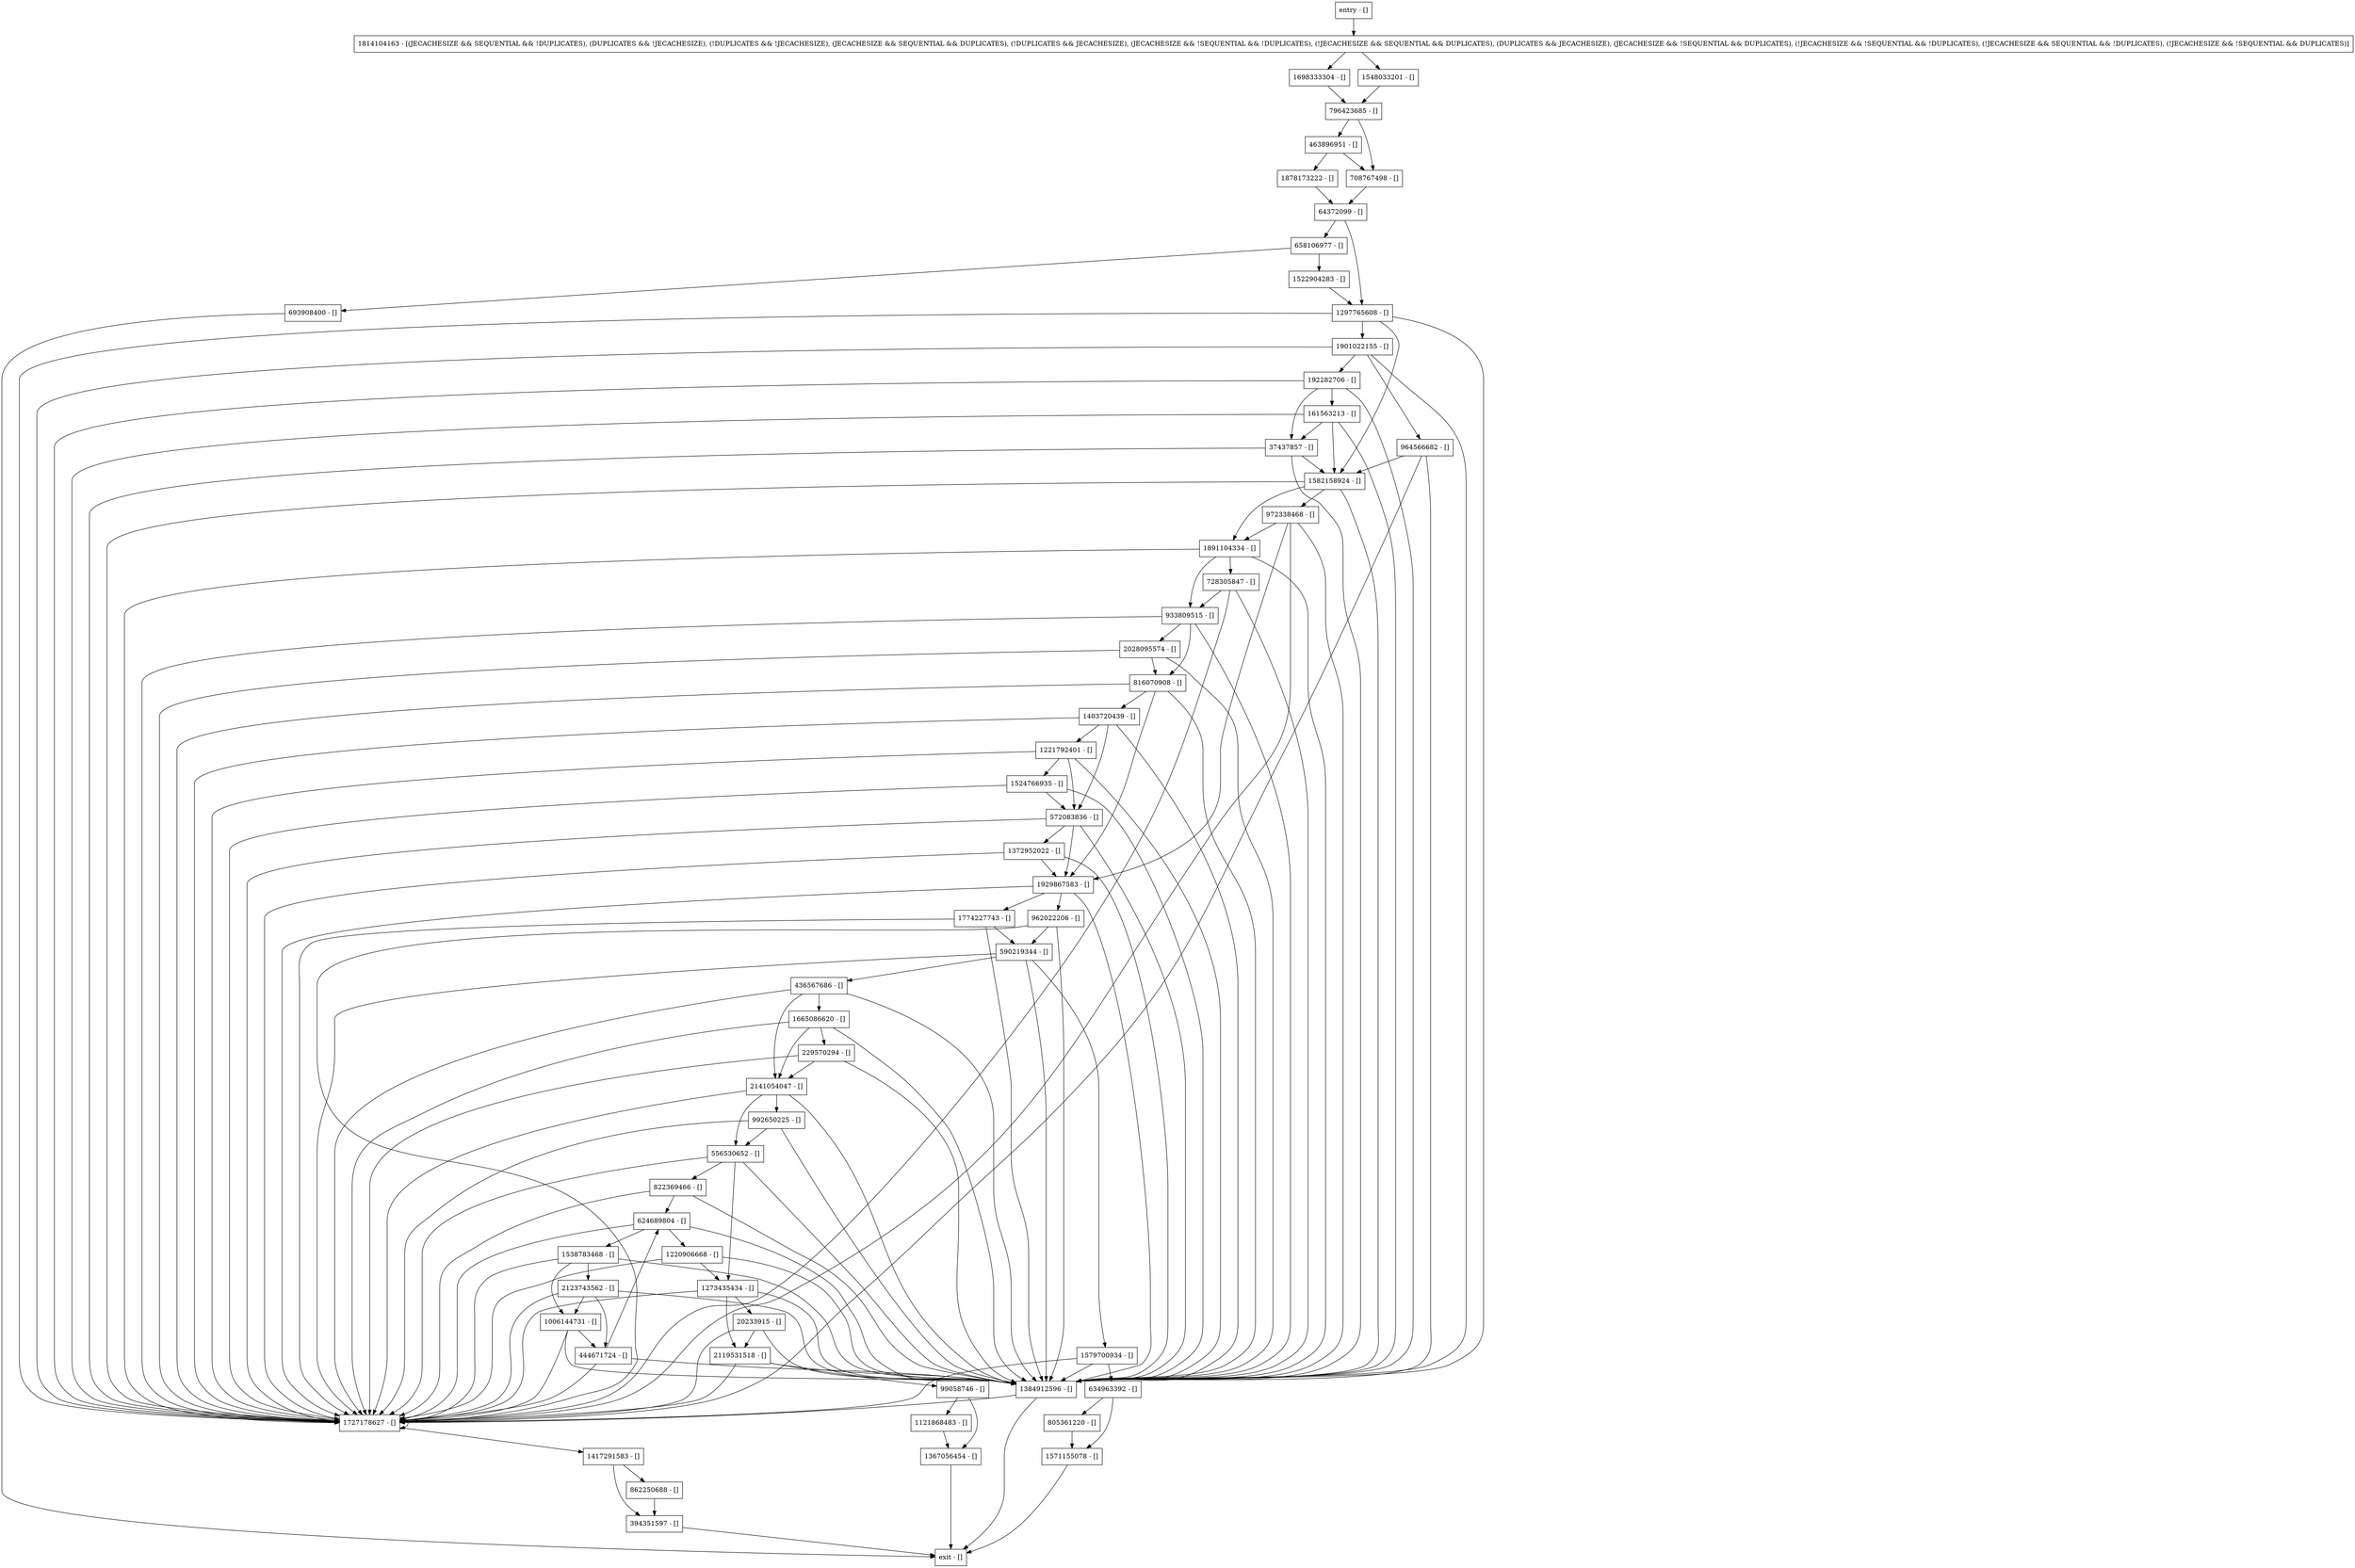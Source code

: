 digraph putNotify {
node [shape=record];
634963392 [label="634963392 - []"];
805361220 [label="805361220 - []"];
693908400 [label="693908400 - []"];
728305847 [label="728305847 - []"];
1384912596 [label="1384912596 - []"];
1571155078 [label="1571155078 - []"];
1665086620 [label="1665086620 - []"];
933809515 [label="933809515 - []"];
1403720439 [label="1403720439 - []"];
1367056454 [label="1367056454 - []"];
1372952022 [label="1372952022 - []"];
1814104163 [label="1814104163 - [(JECACHESIZE && SEQUENTIAL && !DUPLICATES), (DUPLICATES && !JECACHESIZE), (!DUPLICATES && !JECACHESIZE), (JECACHESIZE && SEQUENTIAL && DUPLICATES), (!DUPLICATES && JECACHESIZE), (JECACHESIZE && !SEQUENTIAL && !DUPLICATES), (!JECACHESIZE && SEQUENTIAL && DUPLICATES), (DUPLICATES && JECACHESIZE), (JECACHESIZE && !SEQUENTIAL && DUPLICATES), (!JECACHESIZE && !SEQUENTIAL && !DUPLICATES), (!JECACHESIZE && SEQUENTIAL && !DUPLICATES), (!JECACHESIZE && !SEQUENTIAL && DUPLICATES)]"];
624689804 [label="624689804 - []"];
394351597 [label="394351597 - []"];
2123743562 [label="2123743562 - []"];
1698333304 [label="1698333304 - []"];
2028095574 [label="2028095574 - []"];
161563213 [label="161563213 - []"];
2141054047 [label="2141054047 - []"];
1929867583 [label="1929867583 - []"];
entry [label="entry - []"];
exit [label="exit - []"];
99058746 [label="99058746 - []"];
1417291583 [label="1417291583 - []"];
1121868483 [label="1121868483 - []"];
436567686 [label="436567686 - []"];
1221792401 [label="1221792401 - []"];
796423685 [label="796423685 - []"];
962022206 [label="962022206 - []"];
1878173222 [label="1878173222 - []"];
1524766935 [label="1524766935 - []"];
1582158924 [label="1582158924 - []"];
964566682 [label="964566682 - []"];
37437857 [label="37437857 - []"];
229570294 [label="229570294 - []"];
1006144731 [label="1006144731 - []"];
20233915 [label="20233915 - []"];
1522904283 [label="1522904283 - []"];
816070908 [label="816070908 - []"];
658106977 [label="658106977 - []"];
463896951 [label="463896951 - []"];
1901022155 [label="1901022155 - []"];
1727178627 [label="1727178627 - []"];
992650225 [label="992650225 - []"];
1548033201 [label="1548033201 - []"];
64372099 [label="64372099 - []"];
192282706 [label="192282706 - []"];
1891104334 [label="1891104334 - []"];
708767498 [label="708767498 - []"];
1220906668 [label="1220906668 - []"];
1774227743 [label="1774227743 - []"];
1273435434 [label="1273435434 - []"];
822369466 [label="822369466 - []"];
2119531518 [label="2119531518 - []"];
1297765608 [label="1297765608 - []"];
444671724 [label="444671724 - []"];
972338468 [label="972338468 - []"];
1538783468 [label="1538783468 - []"];
572083836 [label="572083836 - []"];
556530652 [label="556530652 - []"];
1579700934 [label="1579700934 - []"];
590219344 [label="590219344 - []"];
862250688 [label="862250688 - []"];
entry;
exit;
634963392 -> 1571155078;
634963392 -> 805361220;
805361220 -> 1571155078;
693908400 -> exit;
728305847 -> 1384912596;
728305847 -> 933809515;
728305847 -> 1727178627;
1384912596 -> exit;
1384912596 -> 1727178627;
1571155078 -> exit;
1665086620 -> 229570294;
1665086620 -> 1384912596;
1665086620 -> 1727178627;
1665086620 -> 2141054047;
933809515 -> 1384912596;
933809515 -> 2028095574;
933809515 -> 1727178627;
933809515 -> 816070908;
1403720439 -> 1384912596;
1403720439 -> 1727178627;
1403720439 -> 572083836;
1403720439 -> 1221792401;
1367056454 -> exit;
1372952022 -> 1384912596;
1372952022 -> 1727178627;
1372952022 -> 1929867583;
1814104163 -> 1698333304;
1814104163 -> 1548033201;
624689804 -> 1384912596;
624689804 -> 1727178627;
624689804 -> 1538783468;
624689804 -> 1220906668;
394351597 -> exit;
2123743562 -> 1384912596;
2123743562 -> 444671724;
2123743562 -> 1006144731;
2123743562 -> 1727178627;
1698333304 -> 796423685;
2028095574 -> 1384912596;
2028095574 -> 1727178627;
2028095574 -> 816070908;
161563213 -> 1582158924;
161563213 -> 37437857;
161563213 -> 1384912596;
161563213 -> 1727178627;
2141054047 -> 1384912596;
2141054047 -> 1727178627;
2141054047 -> 992650225;
2141054047 -> 556530652;
1929867583 -> 1774227743;
1929867583 -> 1384912596;
1929867583 -> 1727178627;
1929867583 -> 962022206;
entry -> 1814104163;
99058746 -> 1121868483;
99058746 -> 1367056454;
1417291583 -> 394351597;
1417291583 -> 862250688;
1121868483 -> 1367056454;
436567686 -> 1384912596;
436567686 -> 1665086620;
436567686 -> 1727178627;
436567686 -> 2141054047;
1221792401 -> 1384912596;
1221792401 -> 1727178627;
1221792401 -> 572083836;
1221792401 -> 1524766935;
796423685 -> 708767498;
796423685 -> 463896951;
962022206 -> 1384912596;
962022206 -> 1727178627;
962022206 -> 590219344;
1878173222 -> 64372099;
1524766935 -> 1384912596;
1524766935 -> 1727178627;
1524766935 -> 572083836;
1582158924 -> 1384912596;
1582158924 -> 1727178627;
1582158924 -> 972338468;
1582158924 -> 1891104334;
964566682 -> 1582158924;
964566682 -> 1384912596;
964566682 -> 1727178627;
37437857 -> 1582158924;
37437857 -> 1384912596;
37437857 -> 1727178627;
229570294 -> 1384912596;
229570294 -> 1727178627;
229570294 -> 2141054047;
1006144731 -> 1384912596;
1006144731 -> 444671724;
1006144731 -> 1727178627;
20233915 -> 1384912596;
20233915 -> 2119531518;
20233915 -> 1727178627;
1522904283 -> 1297765608;
816070908 -> 1384912596;
816070908 -> 1403720439;
816070908 -> 1727178627;
816070908 -> 1929867583;
658106977 -> 693908400;
658106977 -> 1522904283;
463896951 -> 708767498;
463896951 -> 1878173222;
1901022155 -> 964566682;
1901022155 -> 1384912596;
1901022155 -> 1727178627;
1901022155 -> 192282706;
1727178627 -> 1727178627;
1727178627 -> 1417291583;
992650225 -> 1384912596;
992650225 -> 1727178627;
992650225 -> 556530652;
1548033201 -> 796423685;
64372099 -> 1297765608;
64372099 -> 658106977;
192282706 -> 37437857;
192282706 -> 1384912596;
192282706 -> 161563213;
192282706 -> 1727178627;
1891104334 -> 728305847;
1891104334 -> 1384912596;
1891104334 -> 933809515;
1891104334 -> 1727178627;
708767498 -> 64372099;
1220906668 -> 1273435434;
1220906668 -> 1384912596;
1220906668 -> 1727178627;
1774227743 -> 1384912596;
1774227743 -> 1727178627;
1774227743 -> 590219344;
1273435434 -> 1384912596;
1273435434 -> 2119531518;
1273435434 -> 1727178627;
1273435434 -> 20233915;
822369466 -> 1384912596;
822369466 -> 1727178627;
822369466 -> 624689804;
2119531518 -> 1384912596;
2119531518 -> 99058746;
2119531518 -> 1727178627;
1297765608 -> 1582158924;
1297765608 -> 1384912596;
1297765608 -> 1727178627;
1297765608 -> 1901022155;
444671724 -> 1384912596;
444671724 -> 1727178627;
444671724 -> 624689804;
972338468 -> 1384912596;
972338468 -> 1727178627;
972338468 -> 1891104334;
972338468 -> 1929867583;
1538783468 -> 2123743562;
1538783468 -> 1384912596;
1538783468 -> 1006144731;
1538783468 -> 1727178627;
572083836 -> 1384912596;
572083836 -> 1727178627;
572083836 -> 1372952022;
572083836 -> 1929867583;
556530652 -> 1273435434;
556530652 -> 1384912596;
556530652 -> 822369466;
556530652 -> 1727178627;
1579700934 -> 1384912596;
1579700934 -> 1727178627;
1579700934 -> 634963392;
590219344 -> 1384912596;
590219344 -> 436567686;
590219344 -> 1727178627;
590219344 -> 1579700934;
862250688 -> 394351597;
}
